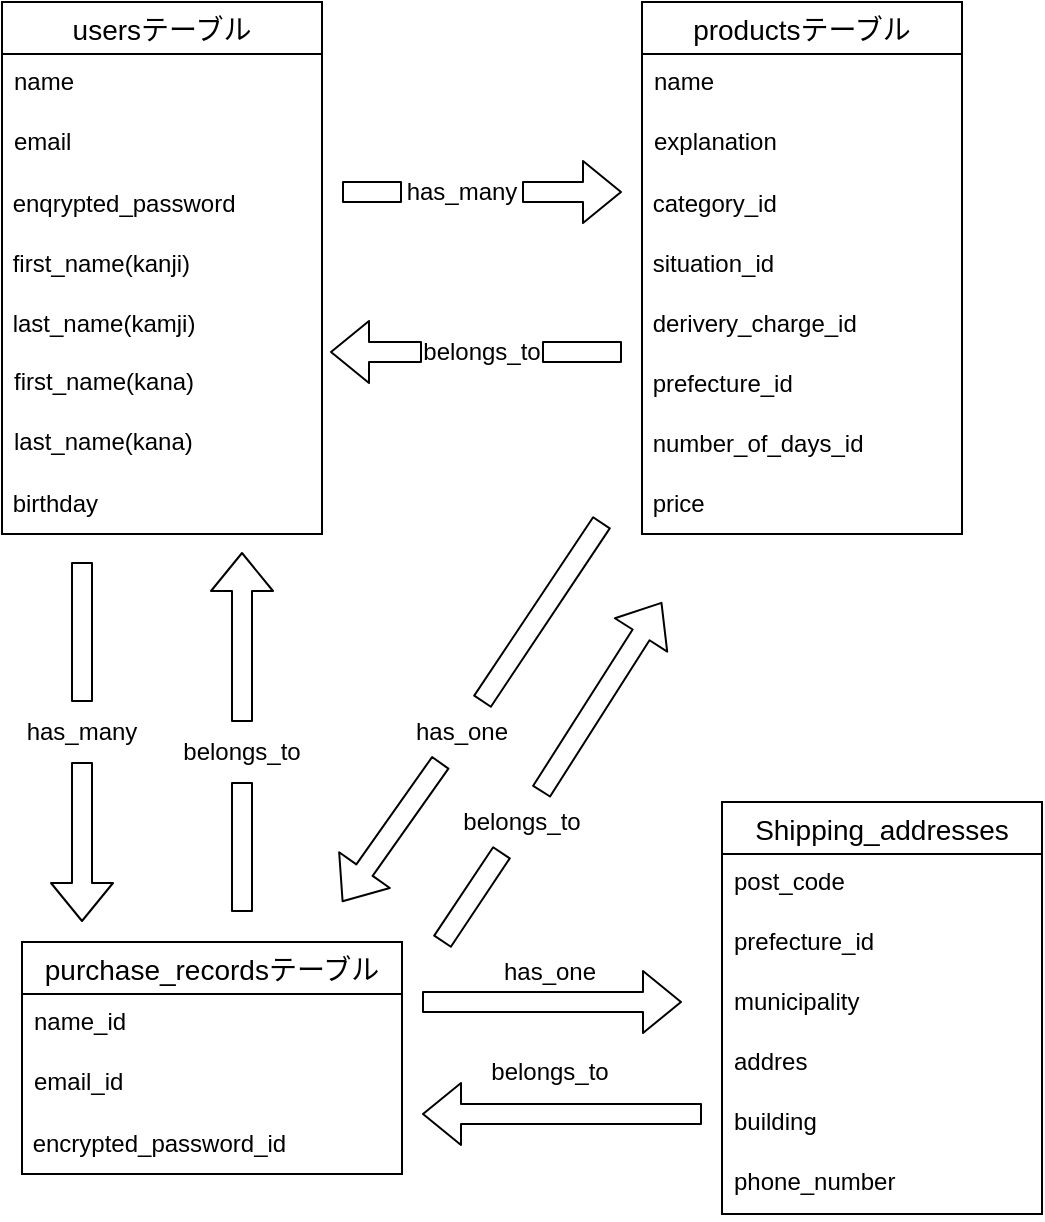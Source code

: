 <mxfile>
    <diagram id="_3hOqmAw9QBZgs3QXz6z" name="ページ1">
        <mxGraphModel dx="992" dy="409" grid="1" gridSize="10" guides="1" tooltips="1" connect="1" arrows="1" fold="1" page="1" pageScale="1" pageWidth="827" pageHeight="1169" math="0" shadow="0">
            <root>
                <mxCell id="0"/>
                <mxCell id="1" parent="0"/>
                <mxCell id="19" value="usersテーブル" style="swimlane;fontStyle=0;childLayout=stackLayout;horizontal=1;startSize=26;horizontalStack=0;resizeParent=1;resizeParentMax=0;resizeLast=0;collapsible=1;marginBottom=0;align=center;fontSize=14;" parent="1" vertex="1">
                    <mxGeometry x="110" y="160" width="160" height="266" as="geometry"/>
                </mxCell>
                <mxCell id="20" value="name" style="text;strokeColor=none;fillColor=none;spacingLeft=4;spacingRight=4;overflow=hidden;rotatable=0;points=[[0,0.5],[1,0.5]];portConstraint=eastwest;fontSize=12;" parent="19" vertex="1">
                    <mxGeometry y="26" width="160" height="30" as="geometry"/>
                </mxCell>
                <mxCell id="21" value="email" style="text;strokeColor=none;fillColor=none;spacingLeft=4;spacingRight=4;overflow=hidden;rotatable=0;points=[[0,0.5],[1,0.5]];portConstraint=eastwest;fontSize=12;" parent="19" vertex="1">
                    <mxGeometry y="56" width="160" height="30" as="geometry"/>
                </mxCell>
                <mxCell id="35" value="&amp;nbsp;enqrypted_password" style="text;html=1;strokeColor=none;fillColor=none;align=left;verticalAlign=middle;whiteSpace=wrap;rounded=0;" parent="19" vertex="1">
                    <mxGeometry y="86" width="160" height="30" as="geometry"/>
                </mxCell>
                <mxCell id="36" value="&amp;nbsp;first_name(kanji)" style="text;html=1;strokeColor=none;fillColor=none;align=left;verticalAlign=middle;whiteSpace=wrap;rounded=0;" parent="19" vertex="1">
                    <mxGeometry y="116" width="160" height="30" as="geometry"/>
                </mxCell>
                <mxCell id="37" value="&amp;nbsp;last_name(kamji)" style="text;html=1;strokeColor=none;fillColor=none;align=left;verticalAlign=middle;whiteSpace=wrap;rounded=0;" parent="19" vertex="1">
                    <mxGeometry y="146" width="160" height="30" as="geometry"/>
                </mxCell>
                <mxCell id="86" value="first_name(kana)" style="text;strokeColor=none;fillColor=none;spacingLeft=4;spacingRight=4;overflow=hidden;rotatable=0;points=[[0,0.5],[1,0.5]];portConstraint=eastwest;fontSize=12;" parent="19" vertex="1">
                    <mxGeometry y="176" width="160" height="30" as="geometry"/>
                </mxCell>
                <mxCell id="91" value="last_name(kana)" style="text;strokeColor=none;fillColor=none;spacingLeft=4;spacingRight=4;overflow=hidden;rotatable=0;points=[[0,0.5],[1,0.5]];portConstraint=eastwest;fontSize=12;" parent="19" vertex="1">
                    <mxGeometry y="206" width="160" height="30" as="geometry"/>
                </mxCell>
                <mxCell id="38" value="&amp;nbsp;birthday" style="text;html=1;strokeColor=none;fillColor=none;align=left;verticalAlign=middle;whiteSpace=wrap;rounded=0;" parent="19" vertex="1">
                    <mxGeometry y="236" width="160" height="30" as="geometry"/>
                </mxCell>
                <mxCell id="40" value="productsテーブル" style="swimlane;fontStyle=0;childLayout=stackLayout;horizontal=1;startSize=26;horizontalStack=0;resizeParent=1;resizeParentMax=0;resizeLast=0;collapsible=1;marginBottom=0;align=center;fontSize=14;" parent="1" vertex="1">
                    <mxGeometry x="430" y="160" width="160" height="266" as="geometry"/>
                </mxCell>
                <mxCell id="41" value="name" style="text;strokeColor=none;fillColor=none;spacingLeft=4;spacingRight=4;overflow=hidden;rotatable=0;points=[[0,0.5],[1,0.5]];portConstraint=eastwest;fontSize=12;" parent="40" vertex="1">
                    <mxGeometry y="26" width="160" height="30" as="geometry"/>
                </mxCell>
                <mxCell id="43" value="explanation" style="text;strokeColor=none;fillColor=none;spacingLeft=4;spacingRight=4;overflow=hidden;rotatable=0;points=[[0,0.5],[1,0.5]];portConstraint=eastwest;fontSize=12;" parent="40" vertex="1">
                    <mxGeometry y="56" width="160" height="30" as="geometry"/>
                </mxCell>
                <mxCell id="45" value="&amp;nbsp;category_id" style="text;html=1;strokeColor=none;fillColor=none;align=left;verticalAlign=middle;whiteSpace=wrap;rounded=0;" parent="40" vertex="1">
                    <mxGeometry y="86" width="160" height="30" as="geometry"/>
                </mxCell>
                <mxCell id="48" value="&amp;nbsp;situation_id" style="text;html=1;strokeColor=none;fillColor=none;align=left;verticalAlign=middle;whiteSpace=wrap;rounded=0;" parent="40" vertex="1">
                    <mxGeometry y="116" width="160" height="30" as="geometry"/>
                </mxCell>
                <mxCell id="49" value="&amp;nbsp;derivery_charge_id" style="text;html=1;strokeColor=none;fillColor=none;align=left;verticalAlign=middle;whiteSpace=wrap;rounded=0;" parent="40" vertex="1">
                    <mxGeometry y="146" width="160" height="30" as="geometry"/>
                </mxCell>
                <mxCell id="50" value="&amp;nbsp;prefecture_id" style="text;html=1;strokeColor=none;fillColor=none;align=left;verticalAlign=middle;whiteSpace=wrap;rounded=0;" parent="40" vertex="1">
                    <mxGeometry y="176" width="160" height="30" as="geometry"/>
                </mxCell>
                <mxCell id="47" value="&amp;nbsp;number_of_days_id" style="text;html=1;strokeColor=none;fillColor=none;align=left;verticalAlign=middle;whiteSpace=wrap;rounded=0;fontStyle=0" parent="40" vertex="1">
                    <mxGeometry y="206" width="160" height="30" as="geometry"/>
                </mxCell>
                <mxCell id="46" value="&amp;nbsp;price" style="text;html=1;strokeColor=none;fillColor=none;align=left;verticalAlign=middle;whiteSpace=wrap;rounded=0;" parent="40" vertex="1">
                    <mxGeometry y="236" width="160" height="30" as="geometry"/>
                </mxCell>
                <mxCell id="51" value="purchase_recordsテーブル" style="swimlane;fontStyle=0;childLayout=stackLayout;horizontal=1;startSize=26;horizontalStack=0;resizeParent=1;resizeParentMax=0;resizeLast=0;collapsible=1;marginBottom=0;align=center;fontSize=14;" parent="1" vertex="1">
                    <mxGeometry x="120" y="630" width="190" height="116" as="geometry"/>
                </mxCell>
                <mxCell id="52" value="name_id" style="text;strokeColor=none;fillColor=none;spacingLeft=4;spacingRight=4;overflow=hidden;rotatable=0;points=[[0,0.5],[1,0.5]];portConstraint=eastwest;fontSize=12;" parent="51" vertex="1">
                    <mxGeometry y="26" width="190" height="30" as="geometry"/>
                </mxCell>
                <mxCell id="54" value="email_id" style="text;strokeColor=none;fillColor=none;spacingLeft=4;spacingRight=4;overflow=hidden;rotatable=0;points=[[0,0.5],[1,0.5]];portConstraint=eastwest;fontSize=12;" parent="51" vertex="1">
                    <mxGeometry y="56" width="190" height="30" as="geometry"/>
                </mxCell>
                <mxCell id="55" value="&amp;nbsp;encrypted_password_id" style="text;html=1;strokeColor=none;fillColor=none;align=left;verticalAlign=middle;whiteSpace=wrap;rounded=0;" parent="51" vertex="1">
                    <mxGeometry y="86" width="190" height="30" as="geometry"/>
                </mxCell>
                <mxCell id="56" value="Shipping_addresses" style="swimlane;fontStyle=0;childLayout=stackLayout;horizontal=1;startSize=26;horizontalStack=0;resizeParent=1;resizeParentMax=0;resizeLast=0;collapsible=1;marginBottom=0;align=center;fontSize=14;" parent="1" vertex="1">
                    <mxGeometry x="470" y="560" width="160" height="206" as="geometry"/>
                </mxCell>
                <mxCell id="58" value="post_code" style="text;strokeColor=none;fillColor=none;spacingLeft=4;spacingRight=4;overflow=hidden;rotatable=0;points=[[0,0.5],[1,0.5]];portConstraint=eastwest;fontSize=12;" parent="56" vertex="1">
                    <mxGeometry y="26" width="160" height="30" as="geometry"/>
                </mxCell>
                <mxCell id="59" value="prefecture_id" style="text;strokeColor=none;fillColor=none;spacingLeft=4;spacingRight=4;overflow=hidden;rotatable=0;points=[[0,0.5],[1,0.5]];portConstraint=eastwest;fontSize=12;" parent="56" vertex="1">
                    <mxGeometry y="56" width="160" height="30" as="geometry"/>
                </mxCell>
                <mxCell id="60" value="municipality" style="text;strokeColor=none;fillColor=none;spacingLeft=4;spacingRight=4;overflow=hidden;rotatable=0;points=[[0,0.5],[1,0.5]];portConstraint=eastwest;fontSize=12;" parent="56" vertex="1">
                    <mxGeometry y="86" width="160" height="30" as="geometry"/>
                </mxCell>
                <mxCell id="61" value="addres" style="text;strokeColor=none;fillColor=none;spacingLeft=4;spacingRight=4;overflow=hidden;rotatable=0;points=[[0,0.5],[1,0.5]];portConstraint=eastwest;fontSize=12;" parent="56" vertex="1">
                    <mxGeometry y="116" width="160" height="30" as="geometry"/>
                </mxCell>
                <mxCell id="62" value="building" style="text;strokeColor=none;fillColor=none;spacingLeft=4;spacingRight=4;overflow=hidden;rotatable=0;points=[[0,0.5],[1,0.5]];portConstraint=eastwest;fontSize=12;" parent="56" vertex="1">
                    <mxGeometry y="146" width="160" height="30" as="geometry"/>
                </mxCell>
                <mxCell id="63" value="phone_number" style="text;strokeColor=none;fillColor=none;spacingLeft=4;spacingRight=4;overflow=hidden;rotatable=0;points=[[0,0.5],[1,0.5]];portConstraint=eastwest;fontSize=12;" parent="56" vertex="1">
                    <mxGeometry y="176" width="160" height="30" as="geometry"/>
                </mxCell>
                <mxCell id="67" value="" style="shape=flexArrow;endArrow=classic;html=1;startArrow=none;exitX=1;exitY=0.5;exitDx=0;exitDy=0;" parent="1" source="69" edge="1">
                    <mxGeometry width="50" height="50" relative="1" as="geometry">
                        <mxPoint x="280" y="260" as="sourcePoint"/>
                        <mxPoint x="420" y="255" as="targetPoint"/>
                    </mxGeometry>
                </mxCell>
                <mxCell id="68" value="" style="shape=flexArrow;endArrow=classic;html=1;startArrow=none;" parent="1" source="70" edge="1">
                    <mxGeometry width="50" height="50" relative="1" as="geometry">
                        <mxPoint x="414" y="340" as="sourcePoint"/>
                        <mxPoint x="274" y="335" as="targetPoint"/>
                    </mxGeometry>
                </mxCell>
                <mxCell id="72" value="" style="shape=flexArrow;endArrow=classic;html=1;startArrow=none;" parent="1" source="92" edge="1">
                    <mxGeometry width="50" height="50" relative="1" as="geometry">
                        <mxPoint x="150" y="440" as="sourcePoint"/>
                        <mxPoint x="150" y="620" as="targetPoint"/>
                    </mxGeometry>
                </mxCell>
                <mxCell id="76" value="" style="shape=flexArrow;endArrow=classic;startArrow=none;html=1;" parent="1" source="103" edge="1">
                    <mxGeometry width="100" height="100" relative="1" as="geometry">
                        <mxPoint x="330" y="630" as="sourcePoint"/>
                        <mxPoint x="440" y="460" as="targetPoint"/>
                    </mxGeometry>
                </mxCell>
                <mxCell id="78" value="" style="shape=flexArrow;endArrow=none;startArrow=none;html=1;" parent="1" source="77" edge="1">
                    <mxGeometry width="100" height="100" relative="1" as="geometry">
                        <mxPoint x="280" y="610" as="sourcePoint"/>
                        <mxPoint x="410" y="420" as="targetPoint"/>
                        <Array as="points"/>
                    </mxGeometry>
                </mxCell>
                <mxCell id="93" value="" style="shape=flexArrow;endArrow=classic;html=1;startArrow=none;" parent="1" source="96" edge="1">
                    <mxGeometry width="50" height="50" relative="1" as="geometry">
                        <mxPoint x="230" y="615" as="sourcePoint"/>
                        <mxPoint x="230" y="435" as="targetPoint"/>
                        <Array as="points"/>
                    </mxGeometry>
                </mxCell>
                <mxCell id="96" value="belongs_to" style="text;html=1;strokeColor=none;fillColor=none;align=center;verticalAlign=middle;whiteSpace=wrap;rounded=0;" parent="1" vertex="1">
                    <mxGeometry x="200" y="520" width="60" height="30" as="geometry"/>
                </mxCell>
                <mxCell id="97" value="" style="shape=flexArrow;endArrow=none;html=1;" parent="1" target="96" edge="1">
                    <mxGeometry width="50" height="50" relative="1" as="geometry">
                        <mxPoint x="230" y="615" as="sourcePoint"/>
                        <mxPoint x="230" y="435" as="targetPoint"/>
                        <Array as="points"/>
                    </mxGeometry>
                </mxCell>
                <mxCell id="92" value="has_many" style="text;html=1;strokeColor=none;fillColor=none;align=center;verticalAlign=middle;whiteSpace=wrap;rounded=0;" parent="1" vertex="1">
                    <mxGeometry x="120" y="510" width="60" height="30" as="geometry"/>
                </mxCell>
                <mxCell id="98" value="" style="shape=flexArrow;endArrow=none;html=1;startArrow=none;" parent="1" target="92" edge="1">
                    <mxGeometry width="50" height="50" relative="1" as="geometry">
                        <mxPoint x="150" y="440" as="sourcePoint"/>
                        <mxPoint x="150" y="620" as="targetPoint"/>
                    </mxGeometry>
                </mxCell>
                <mxCell id="70" value="belongs_to" style="text;html=1;strokeColor=none;fillColor=none;align=center;verticalAlign=middle;whiteSpace=wrap;rounded=0;" parent="1" vertex="1">
                    <mxGeometry x="320" y="320" width="60" height="30" as="geometry"/>
                </mxCell>
                <mxCell id="99" value="" style="shape=flexArrow;endArrow=none;html=1;" parent="1" target="70" edge="1">
                    <mxGeometry width="50" height="50" relative="1" as="geometry">
                        <mxPoint x="420" y="335" as="sourcePoint"/>
                        <mxPoint x="274" y="340" as="targetPoint"/>
                    </mxGeometry>
                </mxCell>
                <mxCell id="69" value="has_many" style="text;html=1;strokeColor=none;fillColor=none;align=center;verticalAlign=middle;whiteSpace=wrap;rounded=0;" parent="1" vertex="1">
                    <mxGeometry x="310" y="240" width="60" height="30" as="geometry"/>
                </mxCell>
                <mxCell id="100" value="" style="shape=flexArrow;endArrow=none;html=1;" parent="1" target="69" edge="1">
                    <mxGeometry width="50" height="50" relative="1" as="geometry">
                        <mxPoint x="280" y="255" as="sourcePoint"/>
                        <mxPoint x="420" y="260" as="targetPoint"/>
                    </mxGeometry>
                </mxCell>
                <mxCell id="77" value="has_one" style="text;html=1;strokeColor=none;fillColor=none;align=center;verticalAlign=middle;whiteSpace=wrap;rounded=0;" parent="1" vertex="1">
                    <mxGeometry x="310" y="510" width="60" height="30" as="geometry"/>
                </mxCell>
                <mxCell id="102" value="" style="shape=flexArrow;endArrow=none;startArrow=classic;html=1;" parent="1" target="77" edge="1">
                    <mxGeometry width="100" height="100" relative="1" as="geometry">
                        <mxPoint x="280" y="610.0" as="sourcePoint"/>
                        <mxPoint x="410" y="420.0" as="targetPoint"/>
                        <Array as="points"/>
                    </mxGeometry>
                </mxCell>
                <mxCell id="103" value="belongs_to" style="text;html=1;strokeColor=none;fillColor=none;align=center;verticalAlign=middle;whiteSpace=wrap;rounded=0;" parent="1" vertex="1">
                    <mxGeometry x="340" y="555" width="60" height="30" as="geometry"/>
                </mxCell>
                <mxCell id="104" value="" style="shape=flexArrow;endArrow=none;startArrow=none;html=1;" parent="1" target="103" edge="1">
                    <mxGeometry width="100" height="100" relative="1" as="geometry">
                        <mxPoint x="330" y="630.0" as="sourcePoint"/>
                        <mxPoint x="440" y="460.0" as="targetPoint"/>
                    </mxGeometry>
                </mxCell>
                <mxCell id="107" value="" style="shape=flexArrow;endArrow=classic;html=1;" parent="1" edge="1">
                    <mxGeometry width="50" height="50" relative="1" as="geometry">
                        <mxPoint x="320" y="660" as="sourcePoint"/>
                        <mxPoint x="450" y="660" as="targetPoint"/>
                    </mxGeometry>
                </mxCell>
                <mxCell id="108" value="" style="shape=flexArrow;endArrow=classic;html=1;" parent="1" edge="1">
                    <mxGeometry width="50" height="50" relative="1" as="geometry">
                        <mxPoint x="460" y="716" as="sourcePoint"/>
                        <mxPoint x="320" y="716" as="targetPoint"/>
                    </mxGeometry>
                </mxCell>
                <mxCell id="109" value="has_one" style="text;html=1;strokeColor=none;fillColor=none;align=center;verticalAlign=middle;whiteSpace=wrap;rounded=0;" parent="1" vertex="1">
                    <mxGeometry x="354" y="630" width="60" height="30" as="geometry"/>
                </mxCell>
                <mxCell id="110" value="belongs_to" style="text;html=1;strokeColor=none;fillColor=none;align=center;verticalAlign=middle;whiteSpace=wrap;rounded=0;" parent="1" vertex="1">
                    <mxGeometry x="354" y="680" width="60" height="30" as="geometry"/>
                </mxCell>
            </root>
        </mxGraphModel>
    </diagram>
    <diagram id="qlCASUDVBa5TwA_m6LyZ" name="ページ2">
        <mxGraphModel dx="1048" dy="700" grid="1" gridSize="10" guides="1" tooltips="1" connect="1" arrows="1" fold="1" page="1" pageScale="1" pageWidth="827" pageHeight="1169" math="0" shadow="0">
            <root>
                <mxCell id="Yv4hfNDz-CdTMrIUSr0z-0"/>
                <mxCell id="Yv4hfNDz-CdTMrIUSr0z-1" parent="Yv4hfNDz-CdTMrIUSr0z-0"/>
                <mxCell id="Yv4hfNDz-CdTMrIUSr0z-2" value="user" style="swimlane;fontStyle=0;childLayout=stackLayout;horizontal=1;startSize=26;horizontalStack=0;resizeParent=1;resizeParentMax=0;resizeLast=0;collapsible=1;marginBottom=0;align=center;fontSize=14;" parent="Yv4hfNDz-CdTMrIUSr0z-1" vertex="1">
                    <mxGeometry x="80" y="70" width="290" height="116" as="geometry"/>
                </mxCell>
                <mxCell id="Yv4hfNDz-CdTMrIUSr0z-3" value="Item 1" style="text;strokeColor=none;fillColor=none;spacingLeft=4;spacingRight=4;overflow=hidden;rotatable=0;points=[[0,0.5],[1,0.5]];portConstraint=eastwest;fontSize=12;" parent="Yv4hfNDz-CdTMrIUSr0z-2" vertex="1">
                    <mxGeometry y="26" width="290" height="30" as="geometry"/>
                </mxCell>
                <mxCell id="Yv4hfNDz-CdTMrIUSr0z-4" value="Item 2" style="text;strokeColor=none;fillColor=none;spacingLeft=4;spacingRight=4;overflow=hidden;rotatable=0;points=[[0,0.5],[1,0.5]];portConstraint=eastwest;fontSize=12;" parent="Yv4hfNDz-CdTMrIUSr0z-2" vertex="1">
                    <mxGeometry y="56" width="290" height="30" as="geometry"/>
                </mxCell>
                <mxCell id="Yv4hfNDz-CdTMrIUSr0z-5" value="Item 3" style="text;strokeColor=none;fillColor=none;spacingLeft=4;spacingRight=4;overflow=hidden;rotatable=0;points=[[0,0.5],[1,0.5]];portConstraint=eastwest;fontSize=12;" parent="Yv4hfNDz-CdTMrIUSr0z-2" vertex="1">
                    <mxGeometry y="86" width="290" height="30" as="geometry"/>
                </mxCell>
            </root>
        </mxGraphModel>
    </diagram>
</mxfile>